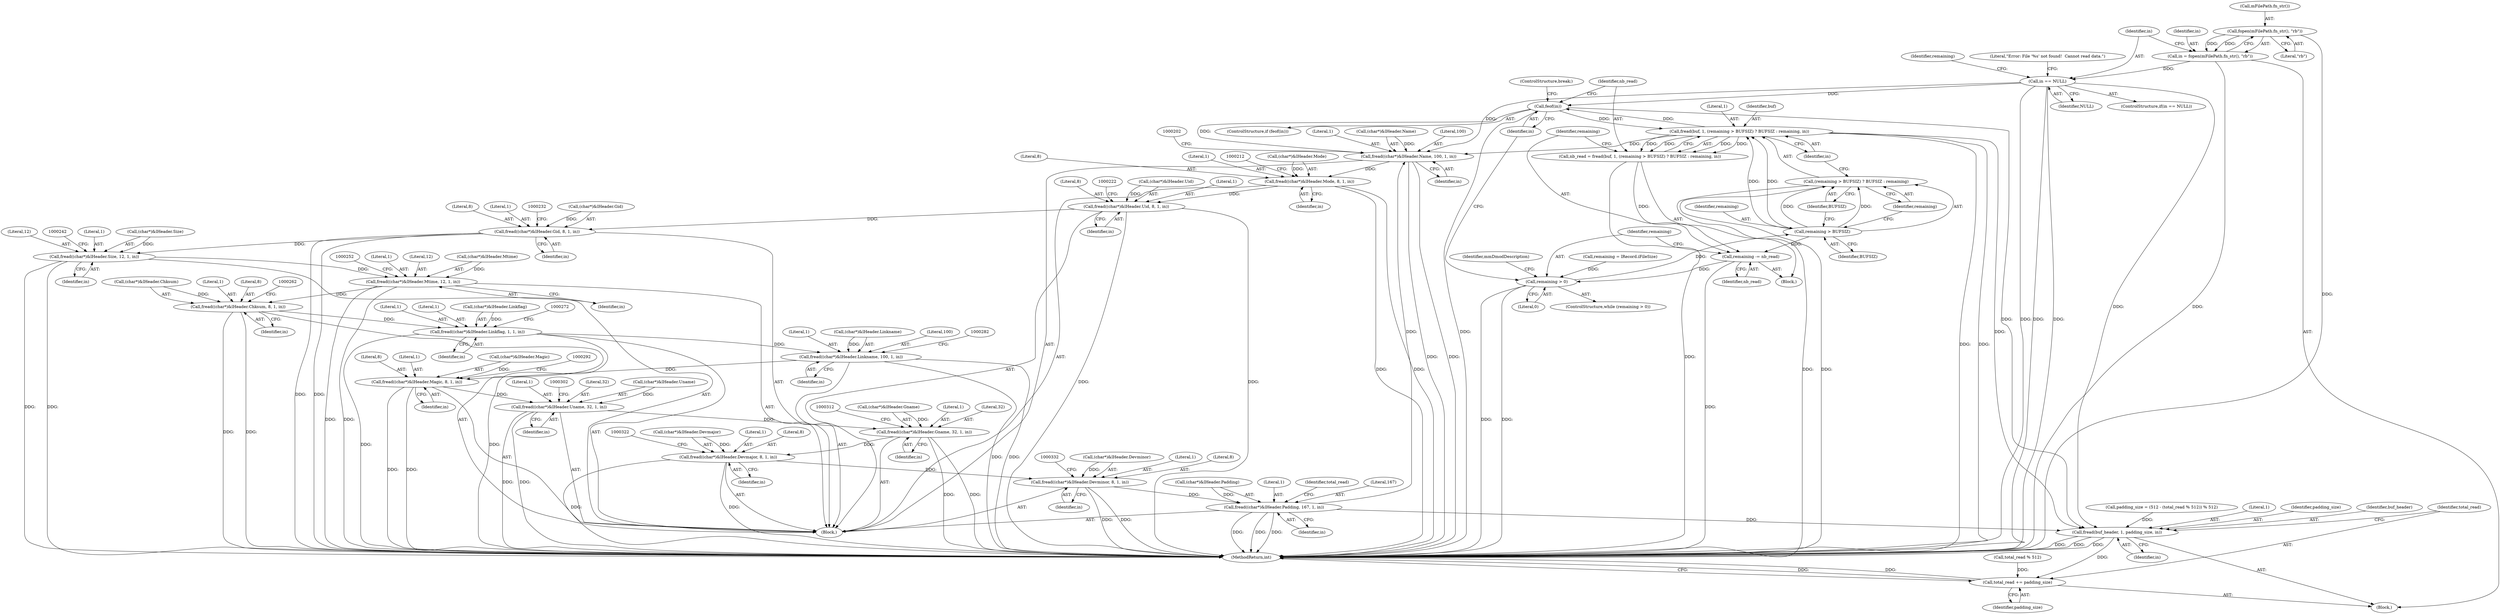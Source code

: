digraph "0_savannah_40cc957f52e772f45125126439ba9333cf2d2998_0@API" {
"1000114" [label="(Call,fopen(mFilePath.fn_str(), \"rb\"))"];
"1000112" [label="(Call,in = fopen(mFilePath.fn_str(), \"rb\"))"];
"1000118" [label="(Call,in == NULL)"];
"1000143" [label="(Call,feof(in))"];
"1000149" [label="(Call,fread(buf, 1, (remaining > BUFSIZ) ? BUFSIZ : remaining, in))"];
"1000147" [label="(Call,nb_read = fread(buf, 1, (remaining > BUFSIZ) ? BUFSIZ : remaining, in))"];
"1000159" [label="(Call,remaining -= nb_read)"];
"1000138" [label="(Call,remaining > 0)"];
"1000153" [label="(Call,remaining > BUFSIZ)"];
"1000152" [label="(Call,(remaining > BUFSIZ) ? BUFSIZ : remaining)"];
"1000190" [label="(Call,fread((char*)&lHeader.Name, 100, 1, in))"];
"1000200" [label="(Call,fread((char*)&lHeader.Mode, 8, 1, in))"];
"1000210" [label="(Call,fread((char*)&lHeader.Uid, 8, 1, in))"];
"1000220" [label="(Call,fread((char*)&lHeader.Gid, 8, 1, in))"];
"1000230" [label="(Call,fread((char*)&lHeader.Size, 12, 1, in))"];
"1000240" [label="(Call,fread((char*)&lHeader.Mtime, 12, 1, in))"];
"1000250" [label="(Call,fread((char*)&lHeader.Chksum, 8, 1, in))"];
"1000260" [label="(Call,fread((char*)&lHeader.Linkflag, 1, 1, in))"];
"1000270" [label="(Call,fread((char*)&lHeader.Linkname, 100, 1, in))"];
"1000280" [label="(Call,fread((char*)&lHeader.Magic, 8, 1, in))"];
"1000290" [label="(Call,fread((char*)&lHeader.Uname, 32, 1, in))"];
"1000300" [label="(Call,fread((char*)&lHeader.Gname, 32, 1, in))"];
"1000310" [label="(Call,fread((char*)&lHeader.Devmajor, 8, 1, in))"];
"1000320" [label="(Call,fread((char*)&lHeader.Devminor, 8, 1, in))"];
"1000330" [label="(Call,fread((char*)&lHeader.Padding, 167, 1, in))"];
"1000435" [label="(Call,fread(buf_header, 1, padding_size, in))"];
"1000440" [label="(Call,total_read += padding_size)"];
"1000431" [label="(Call,total_read % 512)"];
"1000443" [label="(MethodReturn,int)"];
"1000438" [label="(Identifier,padding_size)"];
"1000435" [label="(Call,fread(buf_header, 1, padding_size, in))"];
"1000281" [label="(Call,(char*)&lHeader.Magic)"];
"1000113" [label="(Identifier,in)"];
"1000132" [label="(Identifier,remaining)"];
"1000270" [label="(Call,fread((char*)&lHeader.Linkname, 100, 1, in))"];
"1000103" [label="(Block,)"];
"1000268" [label="(Literal,1)"];
"1000251" [label="(Call,(char*)&lHeader.Chksum)"];
"1000248" [label="(Literal,1)"];
"1000116" [label="(Literal,\"rb\")"];
"1000219" [label="(Identifier,in)"];
"1000271" [label="(Call,(char*)&lHeader.Linkname)"];
"1000131" [label="(Call,remaining = lRecord.iFileSize)"];
"1000198" [label="(Literal,1)"];
"1000137" [label="(ControlStructure,while (remaining > 0))"];
"1000260" [label="(Call,fread((char*)&lHeader.Linkflag, 1, 1, in))"];
"1000150" [label="(Identifier,buf)"];
"1000280" [label="(Call,fread((char*)&lHeader.Magic, 8, 1, in))"];
"1000436" [label="(Identifier,buf_header)"];
"1000311" [label="(Call,(char*)&lHeader.Devmajor)"];
"1000321" [label="(Call,(char*)&lHeader.Devminor)"];
"1000154" [label="(Identifier,remaining)"];
"1000320" [label="(Call,fread((char*)&lHeader.Devminor, 8, 1, in))"];
"1000152" [label="(Call,(remaining > BUFSIZ) ? BUFSIZ : remaining)"];
"1000240" [label="(Call,fread((char*)&lHeader.Mtime, 12, 1, in))"];
"1000309" [label="(Identifier,in)"];
"1000331" [label="(Call,(char*)&lHeader.Padding)"];
"1000247" [label="(Literal,12)"];
"1000207" [label="(Literal,8)"];
"1000279" [label="(Identifier,in)"];
"1000289" [label="(Identifier,in)"];
"1000151" [label="(Literal,1)"];
"1000148" [label="(Identifier,nb_read)"];
"1000147" [label="(Call,nb_read = fread(buf, 1, (remaining > BUFSIZ) ? BUFSIZ : remaining, in))"];
"1000439" [label="(Identifier,in)"];
"1000442" [label="(Identifier,padding_size)"];
"1000239" [label="(Identifier,in)"];
"1000319" [label="(Identifier,in)"];
"1000145" [label="(ControlStructure,break;)"];
"1000177" [label="(Block,)"];
"1000115" [label="(Call,mFilePath.fn_str())"];
"1000220" [label="(Call,fread((char*)&lHeader.Gid, 8, 1, in))"];
"1000161" [label="(Identifier,nb_read)"];
"1000156" [label="(Identifier,BUFSIZ)"];
"1000269" [label="(Identifier,in)"];
"1000227" [label="(Literal,8)"];
"1000149" [label="(Call,fread(buf, 1, (remaining > BUFSIZ) ? BUFSIZ : remaining, in))"];
"1000139" [label="(Identifier,remaining)"];
"1000267" [label="(Literal,1)"];
"1000338" [label="(Literal,1)"];
"1000155" [label="(Identifier,BUFSIZ)"];
"1000441" [label="(Identifier,total_read)"];
"1000250" [label="(Call,fread((char*)&lHeader.Chksum, 8, 1, in))"];
"1000297" [label="(Literal,32)"];
"1000328" [label="(Literal,1)"];
"1000191" [label="(Call,(char*)&lHeader.Name)"];
"1000327" [label="(Literal,8)"];
"1000440" [label="(Call,total_read += padding_size)"];
"1000278" [label="(Literal,1)"];
"1000318" [label="(Literal,1)"];
"1000153" [label="(Call,remaining > BUFSIZ)"];
"1000228" [label="(Literal,1)"];
"1000230" [label="(Call,fread((char*)&lHeader.Size, 12, 1, in))"];
"1000277" [label="(Literal,100)"];
"1000124" [label="(Literal,\"Error: File '%s' not found!  Cannot read data.\")"];
"1000158" [label="(Identifier,in)"];
"1000112" [label="(Call,in = fopen(mFilePath.fn_str(), \"rb\"))"];
"1000218" [label="(Literal,1)"];
"1000164" [label="(Identifier,mmDmodDescription)"];
"1000140" [label="(Literal,0)"];
"1000221" [label="(Call,(char*)&lHeader.Gid)"];
"1000308" [label="(Literal,1)"];
"1000238" [label="(Literal,1)"];
"1000118" [label="(Call,in == NULL)"];
"1000200" [label="(Call,fread((char*)&lHeader.Mode, 8, 1, in))"];
"1000209" [label="(Identifier,in)"];
"1000261" [label="(Call,(char*)&lHeader.Linkflag)"];
"1000197" [label="(Literal,100)"];
"1000307" [label="(Literal,32)"];
"1000249" [label="(Identifier,in)"];
"1000119" [label="(Identifier,in)"];
"1000144" [label="(Identifier,in)"];
"1000120" [label="(Identifier,NULL)"];
"1000117" [label="(ControlStructure,if(in == NULL))"];
"1000229" [label="(Identifier,in)"];
"1000426" [label="(Call,padding_size = (512 - (total_read % 512)) % 512)"];
"1000341" [label="(Identifier,total_read)"];
"1000143" [label="(Call,feof(in))"];
"1000300" [label="(Call,fread((char*)&lHeader.Gname, 32, 1, in))"];
"1000339" [label="(Identifier,in)"];
"1000190" [label="(Call,fread((char*)&lHeader.Name, 100, 1, in))"];
"1000258" [label="(Literal,1)"];
"1000160" [label="(Identifier,remaining)"];
"1000138" [label="(Call,remaining > 0)"];
"1000241" [label="(Call,(char*)&lHeader.Mtime)"];
"1000301" [label="(Call,(char*)&lHeader.Gname)"];
"1000208" [label="(Literal,1)"];
"1000330" [label="(Call,fread((char*)&lHeader.Padding, 167, 1, in))"];
"1000157" [label="(Identifier,remaining)"];
"1000211" [label="(Call,(char*)&lHeader.Uid)"];
"1000329" [label="(Identifier,in)"];
"1000290" [label="(Call,fread((char*)&lHeader.Uname, 32, 1, in))"];
"1000114" [label="(Call,fopen(mFilePath.fn_str(), \"rb\"))"];
"1000317" [label="(Literal,8)"];
"1000231" [label="(Call,(char*)&lHeader.Size)"];
"1000201" [label="(Call,(char*)&lHeader.Mode)"];
"1000291" [label="(Call,(char*)&lHeader.Uname)"];
"1000299" [label="(Identifier,in)"];
"1000298" [label="(Literal,1)"];
"1000310" [label="(Call,fread((char*)&lHeader.Devmajor, 8, 1, in))"];
"1000259" [label="(Identifier,in)"];
"1000437" [label="(Literal,1)"];
"1000199" [label="(Identifier,in)"];
"1000337" [label="(Literal,167)"];
"1000210" [label="(Call,fread((char*)&lHeader.Uid, 8, 1, in))"];
"1000237" [label="(Literal,12)"];
"1000142" [label="(ControlStructure,if (feof(in)))"];
"1000159" [label="(Call,remaining -= nb_read)"];
"1000217" [label="(Literal,8)"];
"1000141" [label="(Block,)"];
"1000257" [label="(Literal,8)"];
"1000287" [label="(Literal,8)"];
"1000288" [label="(Literal,1)"];
"1000114" -> "1000112"  [label="AST: "];
"1000114" -> "1000116"  [label="CFG: "];
"1000115" -> "1000114"  [label="AST: "];
"1000116" -> "1000114"  [label="AST: "];
"1000112" -> "1000114"  [label="CFG: "];
"1000114" -> "1000443"  [label="DDG: "];
"1000114" -> "1000112"  [label="DDG: "];
"1000114" -> "1000112"  [label="DDG: "];
"1000112" -> "1000103"  [label="AST: "];
"1000113" -> "1000112"  [label="AST: "];
"1000119" -> "1000112"  [label="CFG: "];
"1000112" -> "1000443"  [label="DDG: "];
"1000112" -> "1000118"  [label="DDG: "];
"1000118" -> "1000117"  [label="AST: "];
"1000118" -> "1000120"  [label="CFG: "];
"1000119" -> "1000118"  [label="AST: "];
"1000120" -> "1000118"  [label="AST: "];
"1000124" -> "1000118"  [label="CFG: "];
"1000132" -> "1000118"  [label="CFG: "];
"1000118" -> "1000443"  [label="DDG: "];
"1000118" -> "1000443"  [label="DDG: "];
"1000118" -> "1000443"  [label="DDG: "];
"1000118" -> "1000143"  [label="DDG: "];
"1000118" -> "1000190"  [label="DDG: "];
"1000118" -> "1000435"  [label="DDG: "];
"1000143" -> "1000142"  [label="AST: "];
"1000143" -> "1000144"  [label="CFG: "];
"1000144" -> "1000143"  [label="AST: "];
"1000145" -> "1000143"  [label="CFG: "];
"1000148" -> "1000143"  [label="CFG: "];
"1000143" -> "1000443"  [label="DDG: "];
"1000149" -> "1000143"  [label="DDG: "];
"1000143" -> "1000149"  [label="DDG: "];
"1000143" -> "1000190"  [label="DDG: "];
"1000143" -> "1000435"  [label="DDG: "];
"1000149" -> "1000147"  [label="AST: "];
"1000149" -> "1000158"  [label="CFG: "];
"1000150" -> "1000149"  [label="AST: "];
"1000151" -> "1000149"  [label="AST: "];
"1000152" -> "1000149"  [label="AST: "];
"1000158" -> "1000149"  [label="AST: "];
"1000147" -> "1000149"  [label="CFG: "];
"1000149" -> "1000443"  [label="DDG: "];
"1000149" -> "1000443"  [label="DDG: "];
"1000149" -> "1000147"  [label="DDG: "];
"1000149" -> "1000147"  [label="DDG: "];
"1000149" -> "1000147"  [label="DDG: "];
"1000149" -> "1000147"  [label="DDG: "];
"1000153" -> "1000149"  [label="DDG: "];
"1000153" -> "1000149"  [label="DDG: "];
"1000149" -> "1000190"  [label="DDG: "];
"1000149" -> "1000435"  [label="DDG: "];
"1000147" -> "1000141"  [label="AST: "];
"1000148" -> "1000147"  [label="AST: "];
"1000160" -> "1000147"  [label="CFG: "];
"1000147" -> "1000443"  [label="DDG: "];
"1000147" -> "1000159"  [label="DDG: "];
"1000159" -> "1000141"  [label="AST: "];
"1000159" -> "1000161"  [label="CFG: "];
"1000160" -> "1000159"  [label="AST: "];
"1000161" -> "1000159"  [label="AST: "];
"1000139" -> "1000159"  [label="CFG: "];
"1000159" -> "1000443"  [label="DDG: "];
"1000159" -> "1000138"  [label="DDG: "];
"1000153" -> "1000159"  [label="DDG: "];
"1000138" -> "1000137"  [label="AST: "];
"1000138" -> "1000140"  [label="CFG: "];
"1000139" -> "1000138"  [label="AST: "];
"1000140" -> "1000138"  [label="AST: "];
"1000144" -> "1000138"  [label="CFG: "];
"1000164" -> "1000138"  [label="CFG: "];
"1000138" -> "1000443"  [label="DDG: "];
"1000138" -> "1000443"  [label="DDG: "];
"1000131" -> "1000138"  [label="DDG: "];
"1000138" -> "1000153"  [label="DDG: "];
"1000153" -> "1000152"  [label="AST: "];
"1000153" -> "1000155"  [label="CFG: "];
"1000154" -> "1000153"  [label="AST: "];
"1000155" -> "1000153"  [label="AST: "];
"1000156" -> "1000153"  [label="CFG: "];
"1000157" -> "1000153"  [label="CFG: "];
"1000153" -> "1000152"  [label="DDG: "];
"1000153" -> "1000152"  [label="DDG: "];
"1000152" -> "1000156"  [label="CFG: "];
"1000152" -> "1000157"  [label="CFG: "];
"1000156" -> "1000152"  [label="AST: "];
"1000157" -> "1000152"  [label="AST: "];
"1000158" -> "1000152"  [label="CFG: "];
"1000152" -> "1000443"  [label="DDG: "];
"1000152" -> "1000443"  [label="DDG: "];
"1000190" -> "1000177"  [label="AST: "];
"1000190" -> "1000199"  [label="CFG: "];
"1000191" -> "1000190"  [label="AST: "];
"1000197" -> "1000190"  [label="AST: "];
"1000198" -> "1000190"  [label="AST: "];
"1000199" -> "1000190"  [label="AST: "];
"1000202" -> "1000190"  [label="CFG: "];
"1000190" -> "1000443"  [label="DDG: "];
"1000190" -> "1000443"  [label="DDG: "];
"1000191" -> "1000190"  [label="DDG: "];
"1000330" -> "1000190"  [label="DDG: "];
"1000190" -> "1000200"  [label="DDG: "];
"1000200" -> "1000177"  [label="AST: "];
"1000200" -> "1000209"  [label="CFG: "];
"1000201" -> "1000200"  [label="AST: "];
"1000207" -> "1000200"  [label="AST: "];
"1000208" -> "1000200"  [label="AST: "];
"1000209" -> "1000200"  [label="AST: "];
"1000212" -> "1000200"  [label="CFG: "];
"1000200" -> "1000443"  [label="DDG: "];
"1000200" -> "1000443"  [label="DDG: "];
"1000201" -> "1000200"  [label="DDG: "];
"1000200" -> "1000210"  [label="DDG: "];
"1000210" -> "1000177"  [label="AST: "];
"1000210" -> "1000219"  [label="CFG: "];
"1000211" -> "1000210"  [label="AST: "];
"1000217" -> "1000210"  [label="AST: "];
"1000218" -> "1000210"  [label="AST: "];
"1000219" -> "1000210"  [label="AST: "];
"1000222" -> "1000210"  [label="CFG: "];
"1000210" -> "1000443"  [label="DDG: "];
"1000210" -> "1000443"  [label="DDG: "];
"1000211" -> "1000210"  [label="DDG: "];
"1000210" -> "1000220"  [label="DDG: "];
"1000220" -> "1000177"  [label="AST: "];
"1000220" -> "1000229"  [label="CFG: "];
"1000221" -> "1000220"  [label="AST: "];
"1000227" -> "1000220"  [label="AST: "];
"1000228" -> "1000220"  [label="AST: "];
"1000229" -> "1000220"  [label="AST: "];
"1000232" -> "1000220"  [label="CFG: "];
"1000220" -> "1000443"  [label="DDG: "];
"1000220" -> "1000443"  [label="DDG: "];
"1000221" -> "1000220"  [label="DDG: "];
"1000220" -> "1000230"  [label="DDG: "];
"1000230" -> "1000177"  [label="AST: "];
"1000230" -> "1000239"  [label="CFG: "];
"1000231" -> "1000230"  [label="AST: "];
"1000237" -> "1000230"  [label="AST: "];
"1000238" -> "1000230"  [label="AST: "];
"1000239" -> "1000230"  [label="AST: "];
"1000242" -> "1000230"  [label="CFG: "];
"1000230" -> "1000443"  [label="DDG: "];
"1000230" -> "1000443"  [label="DDG: "];
"1000231" -> "1000230"  [label="DDG: "];
"1000230" -> "1000240"  [label="DDG: "];
"1000240" -> "1000177"  [label="AST: "];
"1000240" -> "1000249"  [label="CFG: "];
"1000241" -> "1000240"  [label="AST: "];
"1000247" -> "1000240"  [label="AST: "];
"1000248" -> "1000240"  [label="AST: "];
"1000249" -> "1000240"  [label="AST: "];
"1000252" -> "1000240"  [label="CFG: "];
"1000240" -> "1000443"  [label="DDG: "];
"1000240" -> "1000443"  [label="DDG: "];
"1000241" -> "1000240"  [label="DDG: "];
"1000240" -> "1000250"  [label="DDG: "];
"1000250" -> "1000177"  [label="AST: "];
"1000250" -> "1000259"  [label="CFG: "];
"1000251" -> "1000250"  [label="AST: "];
"1000257" -> "1000250"  [label="AST: "];
"1000258" -> "1000250"  [label="AST: "];
"1000259" -> "1000250"  [label="AST: "];
"1000262" -> "1000250"  [label="CFG: "];
"1000250" -> "1000443"  [label="DDG: "];
"1000250" -> "1000443"  [label="DDG: "];
"1000251" -> "1000250"  [label="DDG: "];
"1000250" -> "1000260"  [label="DDG: "];
"1000260" -> "1000177"  [label="AST: "];
"1000260" -> "1000269"  [label="CFG: "];
"1000261" -> "1000260"  [label="AST: "];
"1000267" -> "1000260"  [label="AST: "];
"1000268" -> "1000260"  [label="AST: "];
"1000269" -> "1000260"  [label="AST: "];
"1000272" -> "1000260"  [label="CFG: "];
"1000260" -> "1000443"  [label="DDG: "];
"1000260" -> "1000443"  [label="DDG: "];
"1000261" -> "1000260"  [label="DDG: "];
"1000260" -> "1000270"  [label="DDG: "];
"1000270" -> "1000177"  [label="AST: "];
"1000270" -> "1000279"  [label="CFG: "];
"1000271" -> "1000270"  [label="AST: "];
"1000277" -> "1000270"  [label="AST: "];
"1000278" -> "1000270"  [label="AST: "];
"1000279" -> "1000270"  [label="AST: "];
"1000282" -> "1000270"  [label="CFG: "];
"1000270" -> "1000443"  [label="DDG: "];
"1000270" -> "1000443"  [label="DDG: "];
"1000271" -> "1000270"  [label="DDG: "];
"1000270" -> "1000280"  [label="DDG: "];
"1000280" -> "1000177"  [label="AST: "];
"1000280" -> "1000289"  [label="CFG: "];
"1000281" -> "1000280"  [label="AST: "];
"1000287" -> "1000280"  [label="AST: "];
"1000288" -> "1000280"  [label="AST: "];
"1000289" -> "1000280"  [label="AST: "];
"1000292" -> "1000280"  [label="CFG: "];
"1000280" -> "1000443"  [label="DDG: "];
"1000280" -> "1000443"  [label="DDG: "];
"1000281" -> "1000280"  [label="DDG: "];
"1000280" -> "1000290"  [label="DDG: "];
"1000290" -> "1000177"  [label="AST: "];
"1000290" -> "1000299"  [label="CFG: "];
"1000291" -> "1000290"  [label="AST: "];
"1000297" -> "1000290"  [label="AST: "];
"1000298" -> "1000290"  [label="AST: "];
"1000299" -> "1000290"  [label="AST: "];
"1000302" -> "1000290"  [label="CFG: "];
"1000290" -> "1000443"  [label="DDG: "];
"1000290" -> "1000443"  [label="DDG: "];
"1000291" -> "1000290"  [label="DDG: "];
"1000290" -> "1000300"  [label="DDG: "];
"1000300" -> "1000177"  [label="AST: "];
"1000300" -> "1000309"  [label="CFG: "];
"1000301" -> "1000300"  [label="AST: "];
"1000307" -> "1000300"  [label="AST: "];
"1000308" -> "1000300"  [label="AST: "];
"1000309" -> "1000300"  [label="AST: "];
"1000312" -> "1000300"  [label="CFG: "];
"1000300" -> "1000443"  [label="DDG: "];
"1000300" -> "1000443"  [label="DDG: "];
"1000301" -> "1000300"  [label="DDG: "];
"1000300" -> "1000310"  [label="DDG: "];
"1000310" -> "1000177"  [label="AST: "];
"1000310" -> "1000319"  [label="CFG: "];
"1000311" -> "1000310"  [label="AST: "];
"1000317" -> "1000310"  [label="AST: "];
"1000318" -> "1000310"  [label="AST: "];
"1000319" -> "1000310"  [label="AST: "];
"1000322" -> "1000310"  [label="CFG: "];
"1000310" -> "1000443"  [label="DDG: "];
"1000310" -> "1000443"  [label="DDG: "];
"1000311" -> "1000310"  [label="DDG: "];
"1000310" -> "1000320"  [label="DDG: "];
"1000320" -> "1000177"  [label="AST: "];
"1000320" -> "1000329"  [label="CFG: "];
"1000321" -> "1000320"  [label="AST: "];
"1000327" -> "1000320"  [label="AST: "];
"1000328" -> "1000320"  [label="AST: "];
"1000329" -> "1000320"  [label="AST: "];
"1000332" -> "1000320"  [label="CFG: "];
"1000320" -> "1000443"  [label="DDG: "];
"1000320" -> "1000443"  [label="DDG: "];
"1000321" -> "1000320"  [label="DDG: "];
"1000320" -> "1000330"  [label="DDG: "];
"1000330" -> "1000177"  [label="AST: "];
"1000330" -> "1000339"  [label="CFG: "];
"1000331" -> "1000330"  [label="AST: "];
"1000337" -> "1000330"  [label="AST: "];
"1000338" -> "1000330"  [label="AST: "];
"1000339" -> "1000330"  [label="AST: "];
"1000341" -> "1000330"  [label="CFG: "];
"1000330" -> "1000443"  [label="DDG: "];
"1000330" -> "1000443"  [label="DDG: "];
"1000330" -> "1000443"  [label="DDG: "];
"1000331" -> "1000330"  [label="DDG: "];
"1000330" -> "1000435"  [label="DDG: "];
"1000435" -> "1000103"  [label="AST: "];
"1000435" -> "1000439"  [label="CFG: "];
"1000436" -> "1000435"  [label="AST: "];
"1000437" -> "1000435"  [label="AST: "];
"1000438" -> "1000435"  [label="AST: "];
"1000439" -> "1000435"  [label="AST: "];
"1000441" -> "1000435"  [label="CFG: "];
"1000435" -> "1000443"  [label="DDG: "];
"1000435" -> "1000443"  [label="DDG: "];
"1000435" -> "1000443"  [label="DDG: "];
"1000426" -> "1000435"  [label="DDG: "];
"1000435" -> "1000440"  [label="DDG: "];
"1000440" -> "1000103"  [label="AST: "];
"1000440" -> "1000442"  [label="CFG: "];
"1000441" -> "1000440"  [label="AST: "];
"1000442" -> "1000440"  [label="AST: "];
"1000443" -> "1000440"  [label="CFG: "];
"1000440" -> "1000443"  [label="DDG: "];
"1000440" -> "1000443"  [label="DDG: "];
"1000431" -> "1000440"  [label="DDG: "];
}
